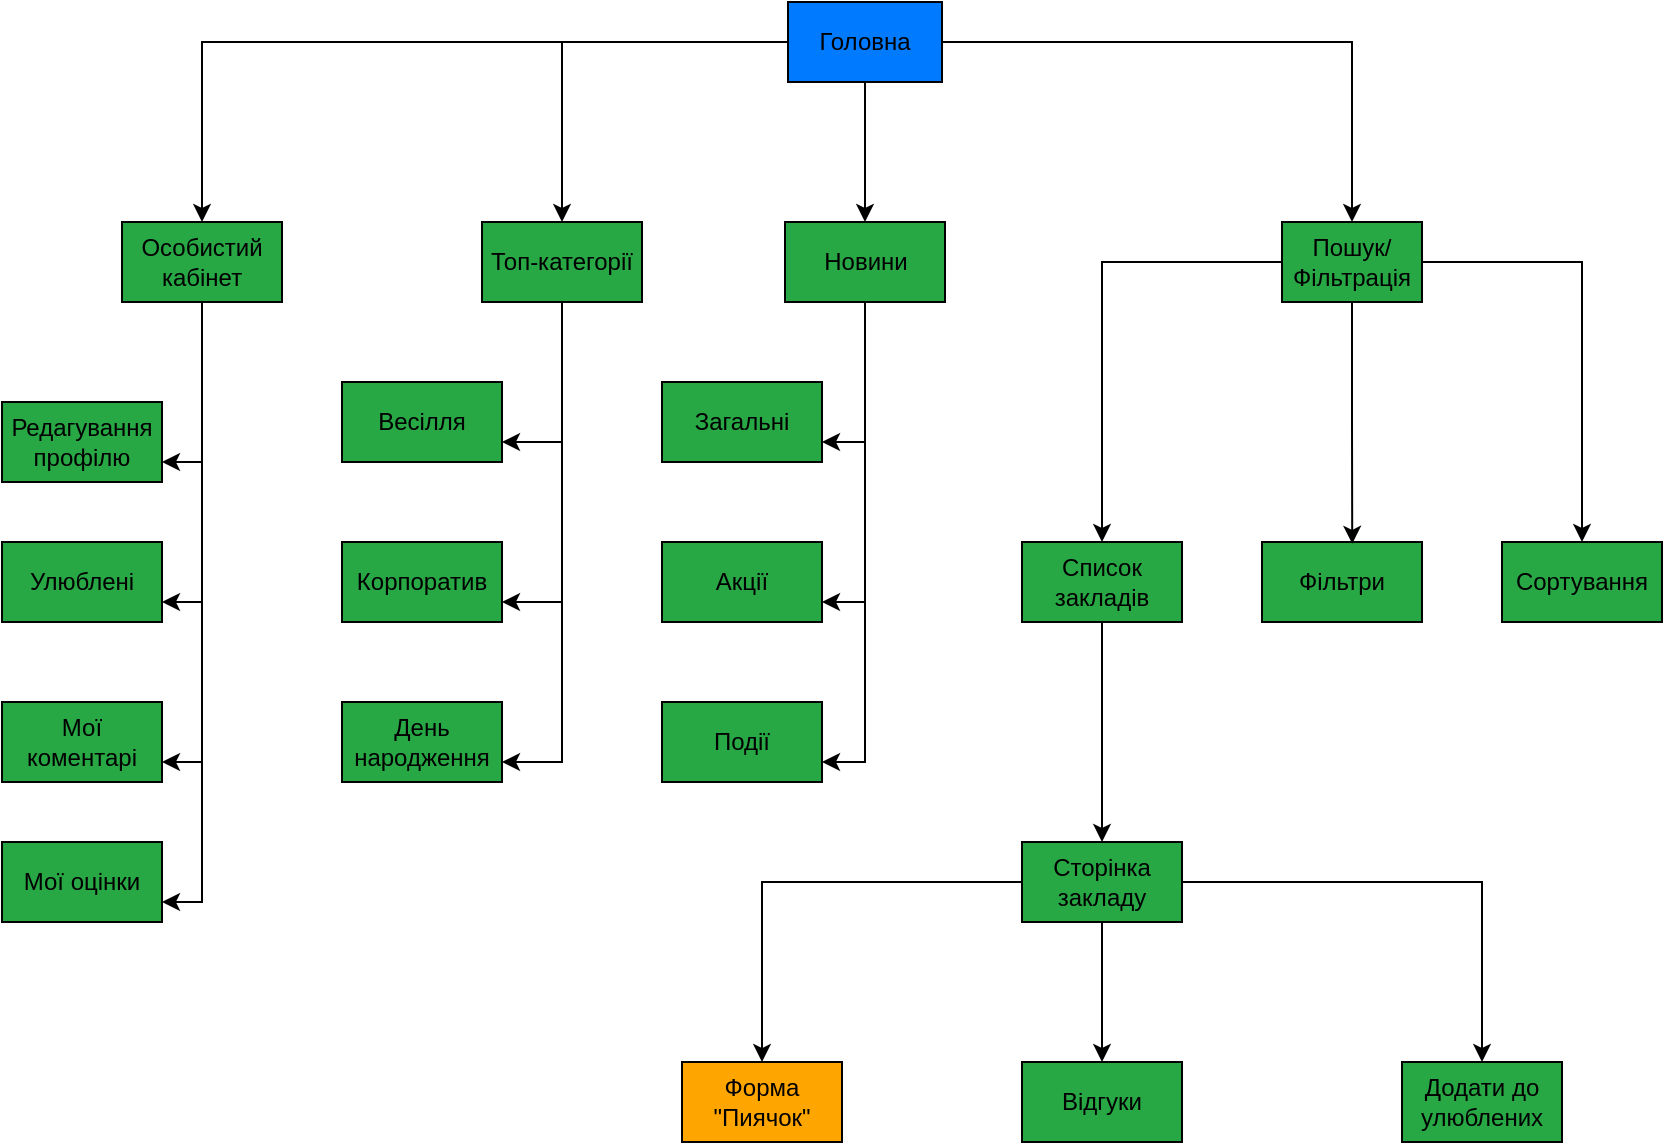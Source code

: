 <mxfile version="26.2.3">
  <diagram name="Page-1" id="PupktguI8_vjPY4blDNh">
    <mxGraphModel dx="924" dy="567" grid="1" gridSize="10" guides="1" tooltips="1" connect="1" arrows="1" fold="1" page="1" pageScale="1" pageWidth="850" pageHeight="1100" math="0" shadow="0">
      <root>
        <mxCell id="0" />
        <mxCell id="1" parent="0" />
        <mxCell id="F_rGR-qLBtksw5hPnOG1-15" style="edgeStyle=orthogonalEdgeStyle;rounded=0;orthogonalLoop=1;jettySize=auto;html=1;entryX=0.5;entryY=0;entryDx=0;entryDy=0;" edge="1" parent="1" source="F_rGR-qLBtksw5hPnOG1-1" target="F_rGR-qLBtksw5hPnOG1-3">
          <mxGeometry relative="1" as="geometry" />
        </mxCell>
        <mxCell id="F_rGR-qLBtksw5hPnOG1-16" style="edgeStyle=orthogonalEdgeStyle;rounded=0;orthogonalLoop=1;jettySize=auto;html=1;" edge="1" parent="1" source="F_rGR-qLBtksw5hPnOG1-1" target="F_rGR-qLBtksw5hPnOG1-12">
          <mxGeometry relative="1" as="geometry" />
        </mxCell>
        <mxCell id="F_rGR-qLBtksw5hPnOG1-18" style="edgeStyle=orthogonalEdgeStyle;rounded=0;orthogonalLoop=1;jettySize=auto;html=1;" edge="1" parent="1" source="F_rGR-qLBtksw5hPnOG1-1" target="F_rGR-qLBtksw5hPnOG1-14">
          <mxGeometry relative="1" as="geometry" />
        </mxCell>
        <mxCell id="F_rGR-qLBtksw5hPnOG1-38" style="edgeStyle=orthogonalEdgeStyle;rounded=0;orthogonalLoop=1;jettySize=auto;html=1;" edge="1" parent="1" source="F_rGR-qLBtksw5hPnOG1-1" target="F_rGR-qLBtksw5hPnOG1-13">
          <mxGeometry relative="1" as="geometry" />
        </mxCell>
        <mxCell id="F_rGR-qLBtksw5hPnOG1-1" value="Головна" style="rounded=0;whiteSpace=wrap;html=1;fillColor=#007BFF;" vertex="1" parent="1">
          <mxGeometry x="393" y="10" width="77" height="40" as="geometry" />
        </mxCell>
        <mxCell id="F_rGR-qLBtksw5hPnOG1-25" style="edgeStyle=orthogonalEdgeStyle;rounded=0;orthogonalLoop=1;jettySize=auto;html=1;entryX=1;entryY=0.75;entryDx=0;entryDy=0;" edge="1" parent="1" source="F_rGR-qLBtksw5hPnOG1-3" target="F_rGR-qLBtksw5hPnOG1-21">
          <mxGeometry relative="1" as="geometry" />
        </mxCell>
        <mxCell id="F_rGR-qLBtksw5hPnOG1-26" style="edgeStyle=orthogonalEdgeStyle;rounded=0;orthogonalLoop=1;jettySize=auto;html=1;entryX=1;entryY=0.75;entryDx=0;entryDy=0;" edge="1" parent="1" source="F_rGR-qLBtksw5hPnOG1-3" target="F_rGR-qLBtksw5hPnOG1-20">
          <mxGeometry relative="1" as="geometry" />
        </mxCell>
        <mxCell id="F_rGR-qLBtksw5hPnOG1-27" style="edgeStyle=orthogonalEdgeStyle;rounded=0;orthogonalLoop=1;jettySize=auto;html=1;entryX=1;entryY=0.75;entryDx=0;entryDy=0;" edge="1" parent="1" source="F_rGR-qLBtksw5hPnOG1-3" target="F_rGR-qLBtksw5hPnOG1-19">
          <mxGeometry relative="1" as="geometry" />
        </mxCell>
        <mxCell id="F_rGR-qLBtksw5hPnOG1-28" style="edgeStyle=orthogonalEdgeStyle;rounded=0;orthogonalLoop=1;jettySize=auto;html=1;entryX=1;entryY=0.75;entryDx=0;entryDy=0;" edge="1" parent="1" source="F_rGR-qLBtksw5hPnOG1-3" target="F_rGR-qLBtksw5hPnOG1-22">
          <mxGeometry relative="1" as="geometry" />
        </mxCell>
        <mxCell id="F_rGR-qLBtksw5hPnOG1-3" value="Особистий кабінет" style="rounded=0;whiteSpace=wrap;html=1;fillColor=#28A745;" vertex="1" parent="1">
          <mxGeometry x="60" y="120" width="80" height="40" as="geometry" />
        </mxCell>
        <mxCell id="F_rGR-qLBtksw5hPnOG1-35" style="edgeStyle=orthogonalEdgeStyle;rounded=0;orthogonalLoop=1;jettySize=auto;html=1;entryX=1;entryY=0.75;entryDx=0;entryDy=0;" edge="1" parent="1" source="F_rGR-qLBtksw5hPnOG1-12" target="F_rGR-qLBtksw5hPnOG1-31">
          <mxGeometry relative="1" as="geometry" />
        </mxCell>
        <mxCell id="F_rGR-qLBtksw5hPnOG1-36" style="edgeStyle=orthogonalEdgeStyle;rounded=0;orthogonalLoop=1;jettySize=auto;html=1;entryX=1;entryY=0.75;entryDx=0;entryDy=0;" edge="1" parent="1" source="F_rGR-qLBtksw5hPnOG1-12" target="F_rGR-qLBtksw5hPnOG1-30">
          <mxGeometry relative="1" as="geometry" />
        </mxCell>
        <mxCell id="F_rGR-qLBtksw5hPnOG1-37" style="edgeStyle=orthogonalEdgeStyle;rounded=0;orthogonalLoop=1;jettySize=auto;html=1;entryX=1;entryY=0.75;entryDx=0;entryDy=0;" edge="1" parent="1" source="F_rGR-qLBtksw5hPnOG1-12" target="F_rGR-qLBtksw5hPnOG1-29">
          <mxGeometry relative="1" as="geometry" />
        </mxCell>
        <mxCell id="F_rGR-qLBtksw5hPnOG1-12" value="Топ-категорії" style="rounded=0;whiteSpace=wrap;html=1;fillColor=#28A745;" vertex="1" parent="1">
          <mxGeometry x="240" y="120" width="80" height="40" as="geometry" />
        </mxCell>
        <mxCell id="F_rGR-qLBtksw5hPnOG1-42" style="edgeStyle=orthogonalEdgeStyle;rounded=0;orthogonalLoop=1;jettySize=auto;html=1;entryX=1;entryY=0.75;entryDx=0;entryDy=0;" edge="1" parent="1" source="F_rGR-qLBtksw5hPnOG1-13" target="F_rGR-qLBtksw5hPnOG1-41">
          <mxGeometry relative="1" as="geometry" />
        </mxCell>
        <mxCell id="F_rGR-qLBtksw5hPnOG1-43" style="edgeStyle=orthogonalEdgeStyle;rounded=0;orthogonalLoop=1;jettySize=auto;html=1;entryX=1;entryY=0.75;entryDx=0;entryDy=0;" edge="1" parent="1" source="F_rGR-qLBtksw5hPnOG1-13" target="F_rGR-qLBtksw5hPnOG1-40">
          <mxGeometry relative="1" as="geometry" />
        </mxCell>
        <mxCell id="F_rGR-qLBtksw5hPnOG1-44" style="edgeStyle=orthogonalEdgeStyle;rounded=0;orthogonalLoop=1;jettySize=auto;html=1;entryX=1;entryY=0.75;entryDx=0;entryDy=0;" edge="1" parent="1" source="F_rGR-qLBtksw5hPnOG1-13" target="F_rGR-qLBtksw5hPnOG1-39">
          <mxGeometry relative="1" as="geometry" />
        </mxCell>
        <mxCell id="F_rGR-qLBtksw5hPnOG1-13" value="Новини" style="rounded=0;whiteSpace=wrap;html=1;fillColor=#28A745;" vertex="1" parent="1">
          <mxGeometry x="391.5" y="120" width="80" height="40" as="geometry" />
        </mxCell>
        <mxCell id="F_rGR-qLBtksw5hPnOG1-48" style="edgeStyle=orthogonalEdgeStyle;rounded=0;orthogonalLoop=1;jettySize=auto;html=1;" edge="1" parent="1" source="F_rGR-qLBtksw5hPnOG1-14" target="F_rGR-qLBtksw5hPnOG1-45">
          <mxGeometry relative="1" as="geometry" />
        </mxCell>
        <mxCell id="F_rGR-qLBtksw5hPnOG1-50" style="edgeStyle=orthogonalEdgeStyle;rounded=0;orthogonalLoop=1;jettySize=auto;html=1;" edge="1" parent="1" source="F_rGR-qLBtksw5hPnOG1-14" target="F_rGR-qLBtksw5hPnOG1-47">
          <mxGeometry relative="1" as="geometry" />
        </mxCell>
        <mxCell id="F_rGR-qLBtksw5hPnOG1-14" value="Пошук/Фільтрація" style="rounded=0;whiteSpace=wrap;html=1;fillColor=#28A745;" vertex="1" parent="1">
          <mxGeometry x="640" y="120" width="70" height="40" as="geometry" />
        </mxCell>
        <mxCell id="F_rGR-qLBtksw5hPnOG1-19" value="Мої оцінки" style="rounded=0;whiteSpace=wrap;html=1;fillColor=#28A745;" vertex="1" parent="1">
          <mxGeometry y="430" width="80" height="40" as="geometry" />
        </mxCell>
        <mxCell id="F_rGR-qLBtksw5hPnOG1-20" value="Мої коментарі" style="rounded=0;whiteSpace=wrap;html=1;fillColor=#28A745;" vertex="1" parent="1">
          <mxGeometry y="360" width="80" height="40" as="geometry" />
        </mxCell>
        <mxCell id="F_rGR-qLBtksw5hPnOG1-21" value="Улюблені" style="rounded=0;whiteSpace=wrap;html=1;fillColor=#28A745;" vertex="1" parent="1">
          <mxGeometry y="280" width="80" height="40" as="geometry" />
        </mxCell>
        <mxCell id="F_rGR-qLBtksw5hPnOG1-22" value="Редагування профілю" style="rounded=0;whiteSpace=wrap;html=1;fillColor=#28A745;" vertex="1" parent="1">
          <mxGeometry y="210" width="80" height="40" as="geometry" />
        </mxCell>
        <mxCell id="F_rGR-qLBtksw5hPnOG1-29" value="День народження" style="rounded=0;whiteSpace=wrap;html=1;fillColor=#28A745;" vertex="1" parent="1">
          <mxGeometry x="170" y="360" width="80" height="40" as="geometry" />
        </mxCell>
        <mxCell id="F_rGR-qLBtksw5hPnOG1-30" value="Корпоратив" style="rounded=0;whiteSpace=wrap;html=1;fillColor=#28A745;" vertex="1" parent="1">
          <mxGeometry x="170" y="280" width="80" height="40" as="geometry" />
        </mxCell>
        <mxCell id="F_rGR-qLBtksw5hPnOG1-31" value="Весілля" style="rounded=0;whiteSpace=wrap;html=1;fillColor=#28A745;" vertex="1" parent="1">
          <mxGeometry x="170" y="200" width="80" height="40" as="geometry" />
        </mxCell>
        <mxCell id="F_rGR-qLBtksw5hPnOG1-39" value="Події" style="rounded=0;whiteSpace=wrap;html=1;fillColor=#28A745;" vertex="1" parent="1">
          <mxGeometry x="330" y="360" width="80" height="40" as="geometry" />
        </mxCell>
        <mxCell id="F_rGR-qLBtksw5hPnOG1-40" value="Акції" style="rounded=0;whiteSpace=wrap;html=1;fillColor=#28A745;" vertex="1" parent="1">
          <mxGeometry x="330" y="280" width="80" height="40" as="geometry" />
        </mxCell>
        <mxCell id="F_rGR-qLBtksw5hPnOG1-41" value="Загальні" style="rounded=0;whiteSpace=wrap;html=1;fillColor=#28A745;" vertex="1" parent="1">
          <mxGeometry x="330" y="200" width="80" height="40" as="geometry" />
        </mxCell>
        <mxCell id="F_rGR-qLBtksw5hPnOG1-52" style="edgeStyle=orthogonalEdgeStyle;rounded=0;orthogonalLoop=1;jettySize=auto;html=1;entryX=0.5;entryY=0;entryDx=0;entryDy=0;" edge="1" parent="1" source="F_rGR-qLBtksw5hPnOG1-45" target="F_rGR-qLBtksw5hPnOG1-51">
          <mxGeometry relative="1" as="geometry" />
        </mxCell>
        <mxCell id="F_rGR-qLBtksw5hPnOG1-45" value="Список закладів" style="rounded=0;whiteSpace=wrap;html=1;fillColor=#28A745;" vertex="1" parent="1">
          <mxGeometry x="510" y="280" width="80" height="40" as="geometry" />
        </mxCell>
        <mxCell id="F_rGR-qLBtksw5hPnOG1-46" value="Фільтри" style="rounded=0;whiteSpace=wrap;html=1;fillColor=#28A745;" vertex="1" parent="1">
          <mxGeometry x="630" y="280" width="80" height="40" as="geometry" />
        </mxCell>
        <mxCell id="F_rGR-qLBtksw5hPnOG1-47" value="Сортування" style="rounded=0;whiteSpace=wrap;html=1;fillColor=#28A745;" vertex="1" parent="1">
          <mxGeometry x="750" y="280" width="80" height="40" as="geometry" />
        </mxCell>
        <mxCell id="F_rGR-qLBtksw5hPnOG1-49" style="edgeStyle=orthogonalEdgeStyle;rounded=0;orthogonalLoop=1;jettySize=auto;html=1;entryX=0.564;entryY=0.023;entryDx=0;entryDy=0;entryPerimeter=0;" edge="1" parent="1" source="F_rGR-qLBtksw5hPnOG1-14" target="F_rGR-qLBtksw5hPnOG1-46">
          <mxGeometry relative="1" as="geometry" />
        </mxCell>
        <mxCell id="F_rGR-qLBtksw5hPnOG1-56" style="edgeStyle=orthogonalEdgeStyle;rounded=0;orthogonalLoop=1;jettySize=auto;html=1;entryX=0.5;entryY=0;entryDx=0;entryDy=0;" edge="1" parent="1" source="F_rGR-qLBtksw5hPnOG1-51" target="F_rGR-qLBtksw5hPnOG1-54">
          <mxGeometry relative="1" as="geometry" />
        </mxCell>
        <mxCell id="F_rGR-qLBtksw5hPnOG1-57" style="edgeStyle=orthogonalEdgeStyle;rounded=0;orthogonalLoop=1;jettySize=auto;html=1;" edge="1" parent="1" source="F_rGR-qLBtksw5hPnOG1-51" target="F_rGR-qLBtksw5hPnOG1-55">
          <mxGeometry relative="1" as="geometry" />
        </mxCell>
        <mxCell id="F_rGR-qLBtksw5hPnOG1-58" style="edgeStyle=orthogonalEdgeStyle;rounded=0;orthogonalLoop=1;jettySize=auto;html=1;" edge="1" parent="1" source="F_rGR-qLBtksw5hPnOG1-51" target="F_rGR-qLBtksw5hPnOG1-53">
          <mxGeometry relative="1" as="geometry" />
        </mxCell>
        <mxCell id="F_rGR-qLBtksw5hPnOG1-51" value="Сторінка закладу&lt;span style=&quot;color: rgba(0, 0, 0, 0); font-family: monospace; font-size: 0px; text-align: start; text-wrap-mode: nowrap;&quot;&gt;%3CmxGraphModel%3E%3Croot%3E%3CmxCell%20id%3D%220%22%2F%3E%3CmxCell%20id%3D%221%22%20parent%3D%220%22%2F%3E%3CmxCell%20id%3D%222%22%20value%3D%22%D0%9E%D1%81%D0%BE%D0%B1%D0%B8%D1%81%D1%82%D0%B8%D0%B9%20%D0%BA%D0%B0%D0%B1%D1%96%D0%BD%D0%B5%D1%82%22%20style%3D%22rounded%3D0%3BwhiteSpace%3Dwrap%3Bhtml%3D1%3BfillColor%3D%2328A745%3B%22%20vertex%3D%221%22%20parent%3D%221%22%3E%3CmxGeometry%20x%3D%2260%22%20y%3D%22120%22%20width%3D%2280%22%20height%3D%2240%22%20as%3D%22geometry%22%2F%3E%3C%2FmxCell%3E%3C%2Froot%3E%3C%2FmxGraphModel%3E&lt;/span&gt;" style="rounded=0;whiteSpace=wrap;html=1;fillColor=#28A745;" vertex="1" parent="1">
          <mxGeometry x="510" y="430" width="80" height="40" as="geometry" />
        </mxCell>
        <mxCell id="F_rGR-qLBtksw5hPnOG1-53" value="Додати до улюблених" style="rounded=0;whiteSpace=wrap;html=1;fillColor=#28A745;" vertex="1" parent="1">
          <mxGeometry x="700" y="540" width="80" height="40" as="geometry" />
        </mxCell>
        <mxCell id="F_rGR-qLBtksw5hPnOG1-54" value="Форма &quot;Пиячок&quot;" style="rounded=0;whiteSpace=wrap;html=1;fillColor=#FFA500;" vertex="1" parent="1">
          <mxGeometry x="340" y="540" width="80" height="40" as="geometry" />
        </mxCell>
        <mxCell id="F_rGR-qLBtksw5hPnOG1-55" value="Відгуки" style="rounded=0;whiteSpace=wrap;html=1;fillColor=#28A745;" vertex="1" parent="1">
          <mxGeometry x="510" y="540" width="80" height="40" as="geometry" />
        </mxCell>
      </root>
    </mxGraphModel>
  </diagram>
</mxfile>
